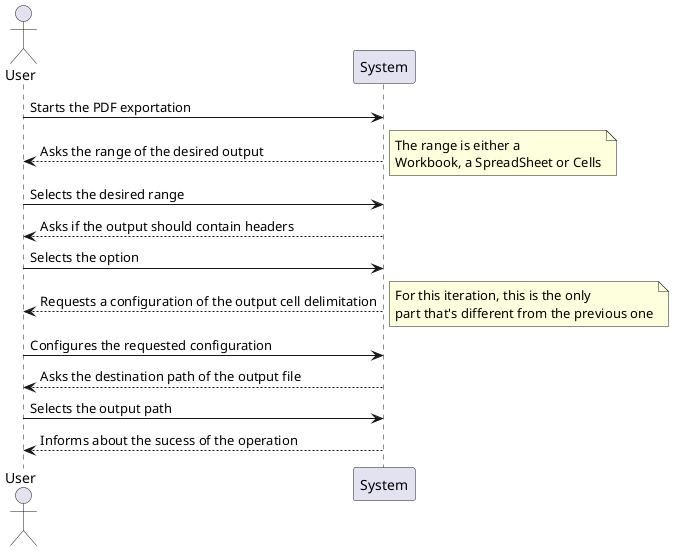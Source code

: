 @startuml us025_analysis_ssd.png

@startuml
actor User
participant System

User -> System : Starts the PDF exportation
User <-- System : Asks the range of the desired output

note right 
The range is either a 
Workbook, a SpreadSheet or Cells
end note

User -> System : Selects the desired range
User <-- System : Asks if the output should contain headers

User -> System : Selects the option
User <-- System : Requests a configuration of the output cell delimitation

note right
For this iteration, this is the only
part that's different from the previous one
end note

User -> System : Configures the requested configuration
User <-- System : Asks the destination path of the output file

User -> System : Selects the output path
User <-- System : Informs about the sucess of the operation
@enduml

@enduml us025_analysis_ssd.png
